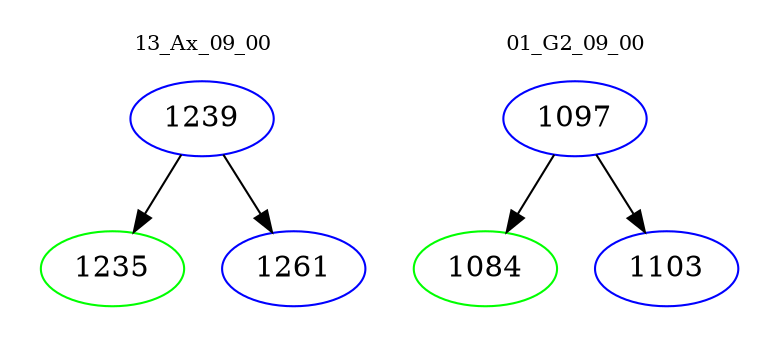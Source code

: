 digraph{
subgraph cluster_0 {
color = white
label = "13_Ax_09_00";
fontsize=10;
T0_1239 [label="1239", color="blue"]
T0_1239 -> T0_1235 [color="black"]
T0_1235 [label="1235", color="green"]
T0_1239 -> T0_1261 [color="black"]
T0_1261 [label="1261", color="blue"]
}
subgraph cluster_1 {
color = white
label = "01_G2_09_00";
fontsize=10;
T1_1097 [label="1097", color="blue"]
T1_1097 -> T1_1084 [color="black"]
T1_1084 [label="1084", color="green"]
T1_1097 -> T1_1103 [color="black"]
T1_1103 [label="1103", color="blue"]
}
}
